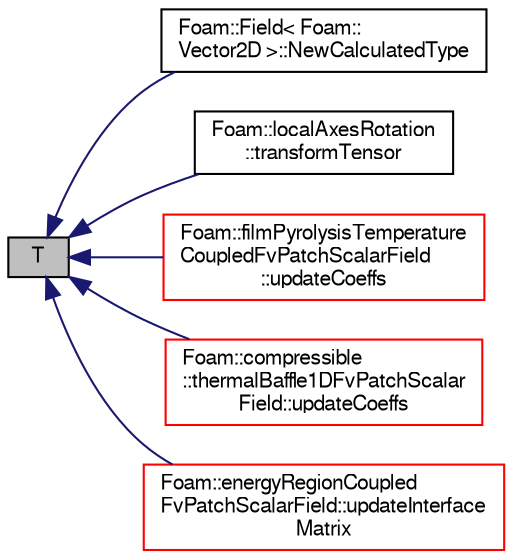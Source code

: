 digraph "T"
{
  bgcolor="transparent";
  edge [fontname="FreeSans",fontsize="10",labelfontname="FreeSans",labelfontsize="10"];
  node [fontname="FreeSans",fontsize="10",shape=record];
  rankdir="LR";
  Node6366 [label="T",height=0.2,width=0.4,color="black", fillcolor="grey75", style="filled", fontcolor="black"];
  Node6366 -> Node6367 [dir="back",color="midnightblue",fontsize="10",style="solid",fontname="FreeSans"];
  Node6367 [label="Foam::Field\< Foam::\lVector2D \>::NewCalculatedType",height=0.2,width=0.4,color="black",URL="$a26466.html#ae6bdf47436f49314cb0fc784144bf18f",tooltip="Return a pointer to a new calculatedFvPatchFieldField created on. "];
  Node6366 -> Node6368 [dir="back",color="midnightblue",fontsize="10",style="solid",fontname="FreeSans"];
  Node6368 [label="Foam::localAxesRotation\l::transformTensor",height=0.2,width=0.4,color="black",URL="$a25002.html#a2e57ce7c0d419b85cb74a545eb0284fc",tooltip="Transform tensor sub-field using transformation tensorField. "];
  Node6366 -> Node6369 [dir="back",color="midnightblue",fontsize="10",style="solid",fontname="FreeSans"];
  Node6369 [label="Foam::filmPyrolysisTemperature\lCoupledFvPatchScalarField\l::updateCoeffs",height=0.2,width=0.4,color="red",URL="$a28986.html#a7e24eafac629d3733181cd942d4c902f",tooltip="Update the coefficients associated with the patch field. "];
  Node6366 -> Node6371 [dir="back",color="midnightblue",fontsize="10",style="solid",fontname="FreeSans"];
  Node6371 [label="Foam::compressible\l::thermalBaffle1DFvPatchScalar\lField::updateCoeffs",height=0.2,width=0.4,color="red",URL="$a30790.html#a7e24eafac629d3733181cd942d4c902f",tooltip="Update the coefficients associated with the patch field. "];
  Node6366 -> Node6373 [dir="back",color="midnightblue",fontsize="10",style="solid",fontname="FreeSans"];
  Node6373 [label="Foam::energyRegionCoupled\lFvPatchScalarField::updateInterface\lMatrix",height=0.2,width=0.4,color="red",URL="$a28962.html#a229dacc1f8a377bce8dc3abb2c98548e",tooltip="Update result field based on interface functionality. "];
}
